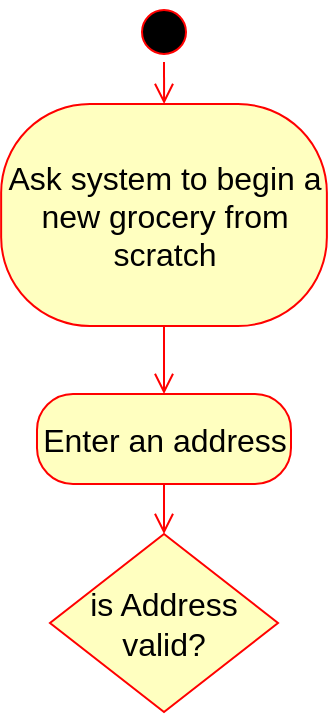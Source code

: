 <mxfile version="20.8.10" type="device"><diagram name="Pagina-1" id="jyBVXnQZ4FXX6j4gr3cZ"><mxGraphModel dx="794" dy="454" grid="0" gridSize="10" guides="1" tooltips="1" connect="1" arrows="1" fold="1" page="0" pageScale="1" pageWidth="827" pageHeight="1169" math="0" shadow="0"><root><mxCell id="0"/><mxCell id="1" parent="0"/><mxCell id="ey71VGMb4MoLqMTnzpp8-1" value="" style="ellipse;html=1;shape=startState;fillColor=#000000;strokeColor=#ff0000;fontSize=16;" vertex="1" parent="1"><mxGeometry x="217" y="4" width="30" height="30" as="geometry"/></mxCell><mxCell id="ey71VGMb4MoLqMTnzpp8-2" value="" style="edgeStyle=orthogonalEdgeStyle;html=1;verticalAlign=bottom;endArrow=open;endSize=8;strokeColor=#ff0000;rounded=0;fontSize=12;curved=1;" edge="1" source="ey71VGMb4MoLqMTnzpp8-1" parent="1" target="ey71VGMb4MoLqMTnzpp8-3"><mxGeometry relative="1" as="geometry"><mxPoint x="232" y="94" as="targetPoint"/></mxGeometry></mxCell><mxCell id="ey71VGMb4MoLqMTnzpp8-6" value="" style="edgeStyle=none;curved=1;rounded=0;orthogonalLoop=1;jettySize=auto;html=1;fontSize=12;startSize=8;endSize=8;fillColor=#f8cecc;strokeColor=#FF0000;endArrow=open;endFill=0;" edge="1" parent="1" source="ey71VGMb4MoLqMTnzpp8-3" target="ey71VGMb4MoLqMTnzpp8-4"><mxGeometry relative="1" as="geometry"/></mxCell><mxCell id="ey71VGMb4MoLqMTnzpp8-3" value="Ask system to begin a new grocery from scratch" style="rounded=1;whiteSpace=wrap;html=1;arcSize=40;fontColor=#000000;fillColor=#ffffc0;strokeColor=#ff0000;fontSize=16;" vertex="1" parent="1"><mxGeometry x="150.57" y="55" width="162.87" height="111" as="geometry"/></mxCell><mxCell id="ey71VGMb4MoLqMTnzpp8-4" value="Enter an address" style="rounded=1;whiteSpace=wrap;html=1;arcSize=40;fontColor=#000000;fillColor=#ffffc0;strokeColor=#ff0000;fontSize=16;" vertex="1" parent="1"><mxGeometry x="168.5" y="200" width="127" height="45" as="geometry"/></mxCell><mxCell id="ey71VGMb4MoLqMTnzpp8-5" value="" style="edgeStyle=orthogonalEdgeStyle;html=1;verticalAlign=bottom;endArrow=open;endSize=8;strokeColor=#ff0000;rounded=0;fontSize=12;curved=1;" edge="1" source="ey71VGMb4MoLqMTnzpp8-4" parent="1" target="ey71VGMb4MoLqMTnzpp8-10"><mxGeometry relative="1" as="geometry"><mxPoint x="228" y="300" as="targetPoint"/></mxGeometry></mxCell><mxCell id="ey71VGMb4MoLqMTnzpp8-10" value="is Address valid?" style="rhombus;whiteSpace=wrap;html=1;fillColor=#ffffc0;strokeColor=#ff0000;fontSize=16;" vertex="1" parent="1"><mxGeometry x="175" y="270" width="114" height="89" as="geometry"/></mxCell></root></mxGraphModel></diagram></mxfile>